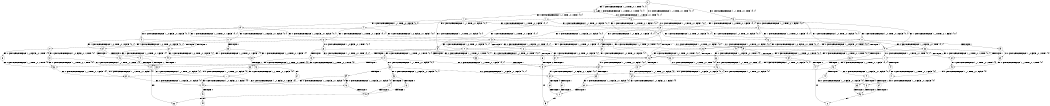 digraph BCG {
size = "7, 10.5";
center = TRUE;
node [shape = circle];
0 [peripheries = 2];
0 -> 1 [label = "EX !0 !ATOMIC_EXCH_BRANCH (1, +1, TRUE, +0, 1, TRUE) !{0, 1}"];
0 -> 2 [label = "EX !1 !ATOMIC_EXCH_BRANCH (1, +0, TRUE, +0, 1, TRUE) !{0, 1}"];
0 -> 3 [label = "EX !0 !ATOMIC_EXCH_BRANCH (1, +1, TRUE, +0, 1, TRUE) !{0, 1}"];
1 -> 4 [label = "EX !0 !ATOMIC_EXCH_BRANCH (1, +1, TRUE, +0, 1, FALSE) !{0, 1}"];
1 -> 5 [label = "EX !1 !ATOMIC_EXCH_BRANCH (1, +0, TRUE, +0, 1, FALSE) !{0, 1}"];
1 -> 6 [label = "EX !0 !ATOMIC_EXCH_BRANCH (1, +1, TRUE, +0, 1, FALSE) !{0, 1}"];
2 -> 2 [label = "EX !1 !ATOMIC_EXCH_BRANCH (1, +0, TRUE, +0, 1, TRUE) !{0, 1}"];
2 -> 7 [label = "EX !0 !ATOMIC_EXCH_BRANCH (1, +1, TRUE, +0, 1, TRUE) !{0, 1}"];
2 -> 8 [label = "EX !0 !ATOMIC_EXCH_BRANCH (1, +1, TRUE, +0, 1, TRUE) !{0, 1}"];
3 -> 9 [label = "EX !1 !ATOMIC_EXCH_BRANCH (1, +0, TRUE, +0, 1, FALSE) !{0, 1}"];
3 -> 6 [label = "EX !0 !ATOMIC_EXCH_BRANCH (1, +1, TRUE, +0, 1, FALSE) !{0, 1}"];
3 -> 10 [label = "EX !1 !ATOMIC_EXCH_BRANCH (1, +0, TRUE, +0, 1, FALSE) !{0, 1}"];
4 -> 11 [label = "EX !0 !ATOMIC_EXCH_BRANCH (1, +0, FALSE, +0, 1, FALSE) !{0, 1}"];
4 -> 12 [label = "EX !1 !ATOMIC_EXCH_BRANCH (1, +0, TRUE, +0, 1, FALSE) !{0, 1}"];
4 -> 13 [label = "EX !0 !ATOMIC_EXCH_BRANCH (1, +0, FALSE, +0, 1, FALSE) !{0, 1}"];
5 -> 14 [label = "EX !0 !ATOMIC_EXCH_BRANCH (1, +1, TRUE, +0, 1, TRUE) !{0, 1}"];
5 -> 15 [label = "TERMINATE !1"];
5 -> 16 [label = "EX !0 !ATOMIC_EXCH_BRANCH (1, +1, TRUE, +0, 1, TRUE) !{0, 1}"];
6 -> 17 [label = "EX !1 !ATOMIC_EXCH_BRANCH (1, +0, TRUE, +0, 1, FALSE) !{0, 1}"];
6 -> 13 [label = "EX !0 !ATOMIC_EXCH_BRANCH (1, +0, FALSE, +0, 1, FALSE) !{0, 1}"];
6 -> 18 [label = "EX !1 !ATOMIC_EXCH_BRANCH (1, +0, TRUE, +0, 1, FALSE) !{0, 1}"];
7 -> 19 [label = "EX !0 !ATOMIC_EXCH_BRANCH (1, +1, TRUE, +0, 1, FALSE) !{0, 1}"];
7 -> 5 [label = "EX !1 !ATOMIC_EXCH_BRANCH (1, +0, TRUE, +0, 1, FALSE) !{0, 1}"];
7 -> 20 [label = "EX !0 !ATOMIC_EXCH_BRANCH (1, +1, TRUE, +0, 1, FALSE) !{0, 1}"];
8 -> 9 [label = "EX !1 !ATOMIC_EXCH_BRANCH (1, +0, TRUE, +0, 1, FALSE) !{0, 1}"];
8 -> 20 [label = "EX !0 !ATOMIC_EXCH_BRANCH (1, +1, TRUE, +0, 1, FALSE) !{0, 1}"];
8 -> 10 [label = "EX !1 !ATOMIC_EXCH_BRANCH (1, +0, TRUE, +0, 1, FALSE) !{0, 1}"];
9 -> 21 [label = "EX !0 !ATOMIC_EXCH_BRANCH (1, +1, TRUE, +0, 1, TRUE) !{0, 1}"];
9 -> 22 [label = "TERMINATE !1"];
9 -> 16 [label = "EX !0 !ATOMIC_EXCH_BRANCH (1, +1, TRUE, +0, 1, TRUE) !{0, 1}"];
10 -> 16 [label = "EX !0 !ATOMIC_EXCH_BRANCH (1, +1, TRUE, +0, 1, TRUE) !{0, 1}"];
10 -> 23 [label = "TERMINATE !1"];
11 -> 24 [label = "EX !1 !ATOMIC_EXCH_BRANCH (1, +0, TRUE, +0, 1, FALSE) !{0, 1}"];
11 -> 25 [label = "TERMINATE !0"];
12 -> 26 [label = "EX !0 !ATOMIC_EXCH_BRANCH (1, +0, FALSE, +0, 1, TRUE) !{0, 1}"];
12 -> 27 [label = "TERMINATE !1"];
12 -> 28 [label = "EX !0 !ATOMIC_EXCH_BRANCH (1, +0, FALSE, +0, 1, TRUE) !{0, 1}"];
13 -> 29 [label = "EX !1 !ATOMIC_EXCH_BRANCH (1, +0, TRUE, +0, 1, FALSE) !{0, 1}"];
13 -> 30 [label = "EX !1 !ATOMIC_EXCH_BRANCH (1, +0, TRUE, +0, 1, FALSE) !{0, 1}"];
13 -> 31 [label = "TERMINATE !0"];
14 -> 32 [label = "EX !0 !ATOMIC_EXCH_BRANCH (1, +1, TRUE, +0, 1, FALSE) !{0, 1}"];
14 -> 33 [label = "TERMINATE !1"];
14 -> 34 [label = "EX !0 !ATOMIC_EXCH_BRANCH (1, +1, TRUE, +0, 1, FALSE) !{0, 1}"];
15 -> 35 [label = "EX !0 !ATOMIC_EXCH_BRANCH (1, +1, TRUE, +0, 1, TRUE) !{0}"];
15 -> 36 [label = "EX !0 !ATOMIC_EXCH_BRANCH (1, +1, TRUE, +0, 1, TRUE) !{0}"];
16 -> 34 [label = "EX !0 !ATOMIC_EXCH_BRANCH (1, +1, TRUE, +0, 1, FALSE) !{0, 1}"];
16 -> 37 [label = "TERMINATE !1"];
17 -> 38 [label = "EX !0 !ATOMIC_EXCH_BRANCH (1, +0, FALSE, +0, 1, TRUE) !{0, 1}"];
17 -> 39 [label = "TERMINATE !1"];
17 -> 28 [label = "EX !0 !ATOMIC_EXCH_BRANCH (1, +0, FALSE, +0, 1, TRUE) !{0, 1}"];
18 -> 28 [label = "EX !0 !ATOMIC_EXCH_BRANCH (1, +0, FALSE, +0, 1, TRUE) !{0, 1}"];
18 -> 40 [label = "TERMINATE !1"];
19 -> 41 [label = "EX !0 !ATOMIC_EXCH_BRANCH (1, +0, FALSE, +0, 1, FALSE) !{0, 1}"];
19 -> 12 [label = "EX !1 !ATOMIC_EXCH_BRANCH (1, +0, TRUE, +0, 1, FALSE) !{0, 1}"];
19 -> 42 [label = "EX !0 !ATOMIC_EXCH_BRANCH (1, +0, FALSE, +0, 1, FALSE) !{0, 1}"];
20 -> 17 [label = "EX !1 !ATOMIC_EXCH_BRANCH (1, +0, TRUE, +0, 1, FALSE) !{0, 1}"];
20 -> 42 [label = "EX !0 !ATOMIC_EXCH_BRANCH (1, +0, FALSE, +0, 1, FALSE) !{0, 1}"];
20 -> 18 [label = "EX !1 !ATOMIC_EXCH_BRANCH (1, +0, TRUE, +0, 1, FALSE) !{0, 1}"];
21 -> 43 [label = "EX !0 !ATOMIC_EXCH_BRANCH (1, +1, TRUE, +0, 1, FALSE) !{0, 1}"];
21 -> 44 [label = "TERMINATE !1"];
21 -> 34 [label = "EX !0 !ATOMIC_EXCH_BRANCH (1, +1, TRUE, +0, 1, FALSE) !{0, 1}"];
22 -> 45 [label = "EX !0 !ATOMIC_EXCH_BRANCH (1, +1, TRUE, +0, 1, TRUE) !{0}"];
23 -> 46 [label = "EX !0 !ATOMIC_EXCH_BRANCH (1, +1, TRUE, +0, 1, TRUE) !{0}"];
24 -> 47 [label = "TERMINATE !0"];
24 -> 48 [label = "TERMINATE !1"];
25 -> 49 [label = "EX !1 !ATOMIC_EXCH_BRANCH (1, +0, TRUE, +0, 1, FALSE) !{1}"];
25 -> 50 [label = "EX !1 !ATOMIC_EXCH_BRANCH (1, +0, TRUE, +0, 1, FALSE) !{1}"];
26 -> 14 [label = "EX !0 !ATOMIC_EXCH_BRANCH (1, +1, TRUE, +0, 1, TRUE) !{0, 1}"];
26 -> 15 [label = "TERMINATE !1"];
26 -> 16 [label = "EX !0 !ATOMIC_EXCH_BRANCH (1, +1, TRUE, +0, 1, TRUE) !{0, 1}"];
27 -> 51 [label = "EX !0 !ATOMIC_EXCH_BRANCH (1, +0, FALSE, +0, 1, TRUE) !{0}"];
27 -> 52 [label = "EX !0 !ATOMIC_EXCH_BRANCH (1, +0, FALSE, +0, 1, TRUE) !{0}"];
28 -> 16 [label = "EX !0 !ATOMIC_EXCH_BRANCH (1, +1, TRUE, +0, 1, TRUE) !{0, 1}"];
28 -> 23 [label = "TERMINATE !1"];
29 -> 53 [label = "TERMINATE !0"];
29 -> 54 [label = "TERMINATE !1"];
30 -> 55 [label = "TERMINATE !0"];
30 -> 56 [label = "TERMINATE !1"];
31 -> 57 [label = "EX !1 !ATOMIC_EXCH_BRANCH (1, +0, TRUE, +0, 1, FALSE) !{1}"];
32 -> 58 [label = "EX !0 !ATOMIC_EXCH_BRANCH (1, +0, FALSE, +0, 1, FALSE) !{0, 1}"];
32 -> 59 [label = "TERMINATE !1"];
32 -> 60 [label = "EX !0 !ATOMIC_EXCH_BRANCH (1, +0, FALSE, +0, 1, FALSE) !{0, 1}"];
33 -> 61 [label = "EX !0 !ATOMIC_EXCH_BRANCH (1, +1, TRUE, +0, 1, FALSE) !{0}"];
33 -> 62 [label = "EX !0 !ATOMIC_EXCH_BRANCH (1, +1, TRUE, +0, 1, FALSE) !{0}"];
34 -> 60 [label = "EX !0 !ATOMIC_EXCH_BRANCH (1, +0, FALSE, +0, 1, FALSE) !{0, 1}"];
34 -> 63 [label = "TERMINATE !1"];
35 -> 61 [label = "EX !0 !ATOMIC_EXCH_BRANCH (1, +1, TRUE, +0, 1, FALSE) !{0}"];
35 -> 62 [label = "EX !0 !ATOMIC_EXCH_BRANCH (1, +1, TRUE, +0, 1, FALSE) !{0}"];
36 -> 62 [label = "EX !0 !ATOMIC_EXCH_BRANCH (1, +1, TRUE, +0, 1, FALSE) !{0}"];
37 -> 64 [label = "EX !0 !ATOMIC_EXCH_BRANCH (1, +1, TRUE, +0, 1, FALSE) !{0}"];
38 -> 21 [label = "EX !0 !ATOMIC_EXCH_BRANCH (1, +1, TRUE, +0, 1, TRUE) !{0, 1}"];
38 -> 22 [label = "TERMINATE !1"];
38 -> 16 [label = "EX !0 !ATOMIC_EXCH_BRANCH (1, +1, TRUE, +0, 1, TRUE) !{0, 1}"];
39 -> 65 [label = "EX !0 !ATOMIC_EXCH_BRANCH (1, +0, FALSE, +0, 1, TRUE) !{0}"];
40 -> 66 [label = "EX !0 !ATOMIC_EXCH_BRANCH (1, +0, FALSE, +0, 1, TRUE) !{0}"];
41 -> 24 [label = "EX !1 !ATOMIC_EXCH_BRANCH (1, +0, TRUE, +0, 1, FALSE) !{0, 1}"];
41 -> 67 [label = "TERMINATE !0"];
42 -> 29 [label = "EX !1 !ATOMIC_EXCH_BRANCH (1, +0, TRUE, +0, 1, FALSE) !{0, 1}"];
42 -> 30 [label = "EX !1 !ATOMIC_EXCH_BRANCH (1, +0, TRUE, +0, 1, FALSE) !{0, 1}"];
42 -> 68 [label = "TERMINATE !0"];
43 -> 69 [label = "EX !0 !ATOMIC_EXCH_BRANCH (1, +0, FALSE, +0, 1, FALSE) !{0, 1}"];
43 -> 70 [label = "TERMINATE !1"];
43 -> 60 [label = "EX !0 !ATOMIC_EXCH_BRANCH (1, +0, FALSE, +0, 1, FALSE) !{0, 1}"];
44 -> 71 [label = "EX !0 !ATOMIC_EXCH_BRANCH (1, +1, TRUE, +0, 1, FALSE) !{0}"];
45 -> 71 [label = "EX !0 !ATOMIC_EXCH_BRANCH (1, +1, TRUE, +0, 1, FALSE) !{0}"];
46 -> 64 [label = "EX !0 !ATOMIC_EXCH_BRANCH (1, +1, TRUE, +0, 1, FALSE) !{0}"];
47 -> 72 [label = "TERMINATE !1"];
48 -> 72 [label = "TERMINATE !0"];
49 -> 72 [label = "TERMINATE !1"];
50 -> 73 [label = "TERMINATE !1"];
51 -> 35 [label = "EX !0 !ATOMIC_EXCH_BRANCH (1, +1, TRUE, +0, 1, TRUE) !{0}"];
51 -> 36 [label = "EX !0 !ATOMIC_EXCH_BRANCH (1, +1, TRUE, +0, 1, TRUE) !{0}"];
52 -> 36 [label = "EX !0 !ATOMIC_EXCH_BRANCH (1, +1, TRUE, +0, 1, TRUE) !{0}"];
53 -> 74 [label = "TERMINATE !1"];
54 -> 74 [label = "TERMINATE !0"];
55 -> 75 [label = "TERMINATE !1"];
56 -> 75 [label = "TERMINATE !0"];
57 -> 75 [label = "TERMINATE !1"];
58 -> 76 [label = "TERMINATE !0"];
58 -> 77 [label = "TERMINATE !1"];
59 -> 78 [label = "EX !0 !ATOMIC_EXCH_BRANCH (1, +0, FALSE, +0, 1, FALSE) !{0}"];
59 -> 79 [label = "EX !0 !ATOMIC_EXCH_BRANCH (1, +0, FALSE, +0, 1, FALSE) !{0}"];
60 -> 80 [label = "TERMINATE !0"];
60 -> 81 [label = "TERMINATE !1"];
61 -> 78 [label = "EX !0 !ATOMIC_EXCH_BRANCH (1, +0, FALSE, +0, 1, FALSE) !{0}"];
61 -> 79 [label = "EX !0 !ATOMIC_EXCH_BRANCH (1, +0, FALSE, +0, 1, FALSE) !{0}"];
62 -> 79 [label = "EX !0 !ATOMIC_EXCH_BRANCH (1, +0, FALSE, +0, 1, FALSE) !{0}"];
63 -> 82 [label = "EX !0 !ATOMIC_EXCH_BRANCH (1, +0, FALSE, +0, 1, FALSE) !{0}"];
64 -> 82 [label = "EX !0 !ATOMIC_EXCH_BRANCH (1, +0, FALSE, +0, 1, FALSE) !{0}"];
65 -> 45 [label = "EX !0 !ATOMIC_EXCH_BRANCH (1, +1, TRUE, +0, 1, TRUE) !{0}"];
66 -> 46 [label = "EX !0 !ATOMIC_EXCH_BRANCH (1, +1, TRUE, +0, 1, TRUE) !{0}"];
67 -> 49 [label = "EX !1 !ATOMIC_EXCH_BRANCH (1, +0, TRUE, +0, 1, FALSE) !{1}"];
67 -> 50 [label = "EX !1 !ATOMIC_EXCH_BRANCH (1, +0, TRUE, +0, 1, FALSE) !{1}"];
68 -> 57 [label = "EX !1 !ATOMIC_EXCH_BRANCH (1, +0, TRUE, +0, 1, FALSE) !{1}"];
69 -> 83 [label = "TERMINATE !0"];
69 -> 84 [label = "TERMINATE !1"];
70 -> 85 [label = "EX !0 !ATOMIC_EXCH_BRANCH (1, +0, FALSE, +0, 1, FALSE) !{0}"];
71 -> 85 [label = "EX !0 !ATOMIC_EXCH_BRANCH (1, +0, FALSE, +0, 1, FALSE) !{0}"];
72 -> 86 [label = "exit"];
73 -> 87 [label = "exit"];
74 -> 88 [label = "exit"];
75 -> 89 [label = "exit"];
76 -> 90 [label = "TERMINATE !1"];
77 -> 90 [label = "TERMINATE !0"];
78 -> 90 [label = "TERMINATE !0"];
79 -> 91 [label = "TERMINATE !0"];
80 -> 92 [label = "TERMINATE !1"];
81 -> 92 [label = "TERMINATE !0"];
82 -> 92 [label = "TERMINATE !0"];
83 -> 93 [label = "TERMINATE !1"];
84 -> 93 [label = "TERMINATE !0"];
85 -> 93 [label = "TERMINATE !0"];
90 -> 86 [label = "exit"];
91 -> 94 [label = "exit"];
92 -> 89 [label = "exit"];
93 -> 88 [label = "exit"];
}
